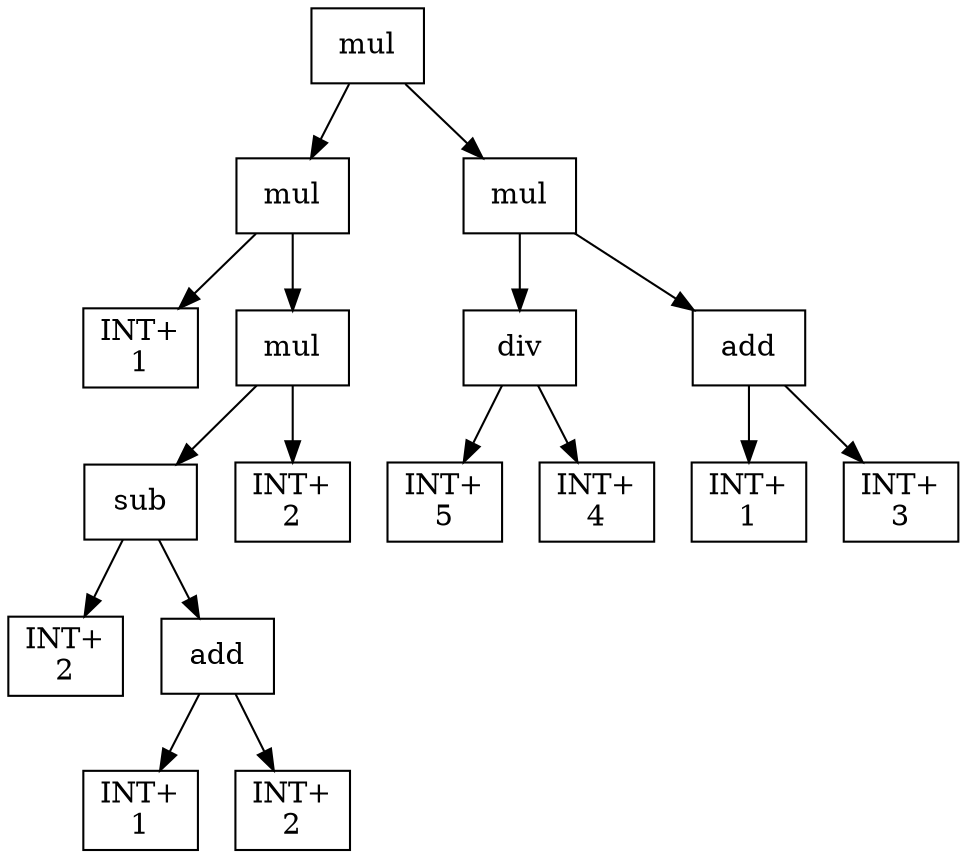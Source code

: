 digraph expr {
  node [shape=box];
  n1 [label="mul"];
  n2 [label="mul"];
  n3 [label="INT+\n1"];
  n4 [label="mul"];
  n5 [label="sub"];
  n6 [label="INT+\n2"];
  n7 [label="add"];
  n8 [label="INT+\n1"];
  n9 [label="INT+\n2"];
  n7 -> n8;
  n7 -> n9;
  n5 -> n6;
  n5 -> n7;
  n10 [label="INT+\n2"];
  n4 -> n5;
  n4 -> n10;
  n2 -> n3;
  n2 -> n4;
  n11 [label="mul"];
  n12 [label="div"];
  n13 [label="INT+\n5"];
  n14 [label="INT+\n4"];
  n12 -> n13;
  n12 -> n14;
  n15 [label="add"];
  n16 [label="INT+\n1"];
  n17 [label="INT+\n3"];
  n15 -> n16;
  n15 -> n17;
  n11 -> n12;
  n11 -> n15;
  n1 -> n2;
  n1 -> n11;
}